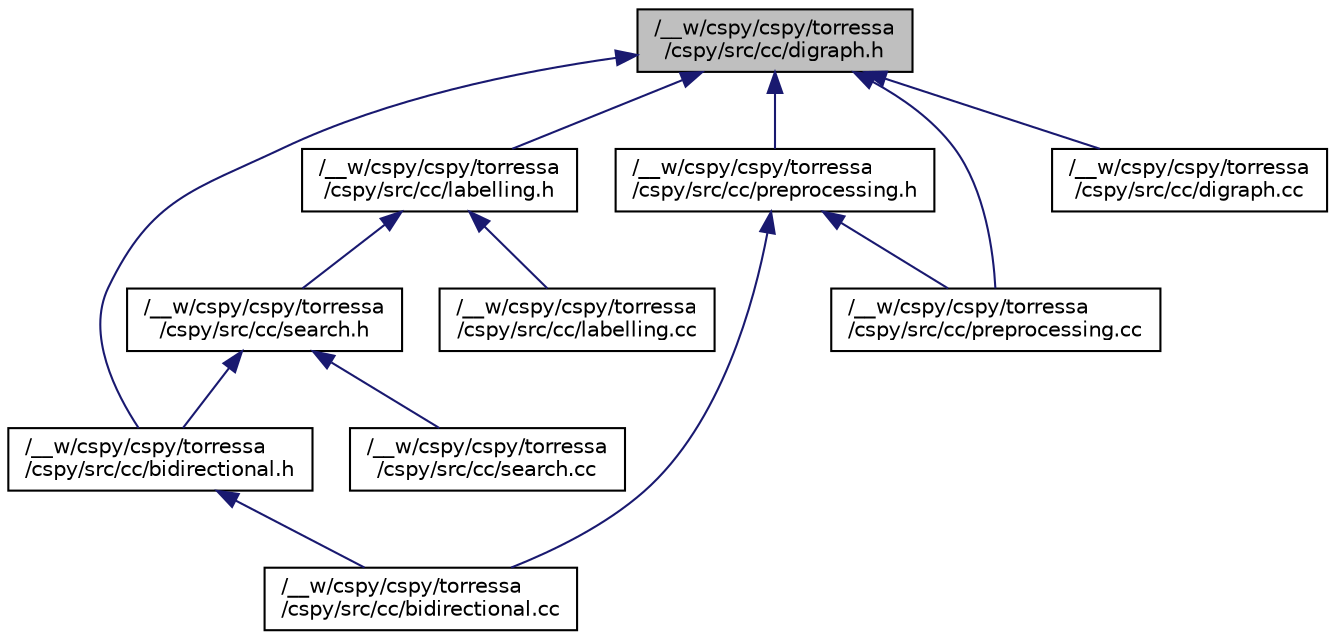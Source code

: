 digraph "/__w/cspy/cspy/torressa/cspy/src/cc/digraph.h"
{
  bgcolor="transparent";
  edge [fontname="Helvetica",fontsize="10",labelfontname="Helvetica",labelfontsize="10"];
  node [fontname="Helvetica",fontsize="10",shape=record];
  Node5 [label="/__w/cspy/cspy/torressa\l/cspy/src/cc/digraph.h",height=0.2,width=0.4,color="black", fillcolor="grey75", style="filled", fontcolor="black"];
  Node5 -> Node6 [dir="back",color="midnightblue",fontsize="10",style="solid"];
  Node6 [label="/__w/cspy/cspy/torressa\l/cspy/src/cc/bidirectional.h",height=0.2,width=0.4,color="black",URL="$bidirectional_8h.html"];
  Node6 -> Node7 [dir="back",color="midnightblue",fontsize="10",style="solid"];
  Node7 [label="/__w/cspy/cspy/torressa\l/cspy/src/cc/bidirectional.cc",height=0.2,width=0.4,color="black",URL="$bidirectional_8cc.html"];
  Node5 -> Node8 [dir="back",color="midnightblue",fontsize="10",style="solid"];
  Node8 [label="/__w/cspy/cspy/torressa\l/cspy/src/cc/labelling.h",height=0.2,width=0.4,color="black",URL="$labelling_8h.html"];
  Node8 -> Node9 [dir="back",color="midnightblue",fontsize="10",style="solid"];
  Node9 [label="/__w/cspy/cspy/torressa\l/cspy/src/cc/search.h",height=0.2,width=0.4,color="black",URL="$search_8h.html"];
  Node9 -> Node6 [dir="back",color="midnightblue",fontsize="10",style="solid"];
  Node9 -> Node10 [dir="back",color="midnightblue",fontsize="10",style="solid"];
  Node10 [label="/__w/cspy/cspy/torressa\l/cspy/src/cc/search.cc",height=0.2,width=0.4,color="black",URL="$search_8cc.html"];
  Node8 -> Node11 [dir="back",color="midnightblue",fontsize="10",style="solid"];
  Node11 [label="/__w/cspy/cspy/torressa\l/cspy/src/cc/labelling.cc",height=0.2,width=0.4,color="black",URL="$labelling_8cc.html"];
  Node5 -> Node12 [dir="back",color="midnightblue",fontsize="10",style="solid"];
  Node12 [label="/__w/cspy/cspy/torressa\l/cspy/src/cc/preprocessing.h",height=0.2,width=0.4,color="black",URL="$preprocessing_8h.html"];
  Node12 -> Node7 [dir="back",color="midnightblue",fontsize="10",style="solid"];
  Node12 -> Node13 [dir="back",color="midnightblue",fontsize="10",style="solid"];
  Node13 [label="/__w/cspy/cspy/torressa\l/cspy/src/cc/preprocessing.cc",height=0.2,width=0.4,color="black",URL="$preprocessing_8cc.html"];
  Node5 -> Node14 [dir="back",color="midnightblue",fontsize="10",style="solid"];
  Node14 [label="/__w/cspy/cspy/torressa\l/cspy/src/cc/digraph.cc",height=0.2,width=0.4,color="black",URL="$digraph_8cc.html"];
  Node5 -> Node13 [dir="back",color="midnightblue",fontsize="10",style="solid"];
}
